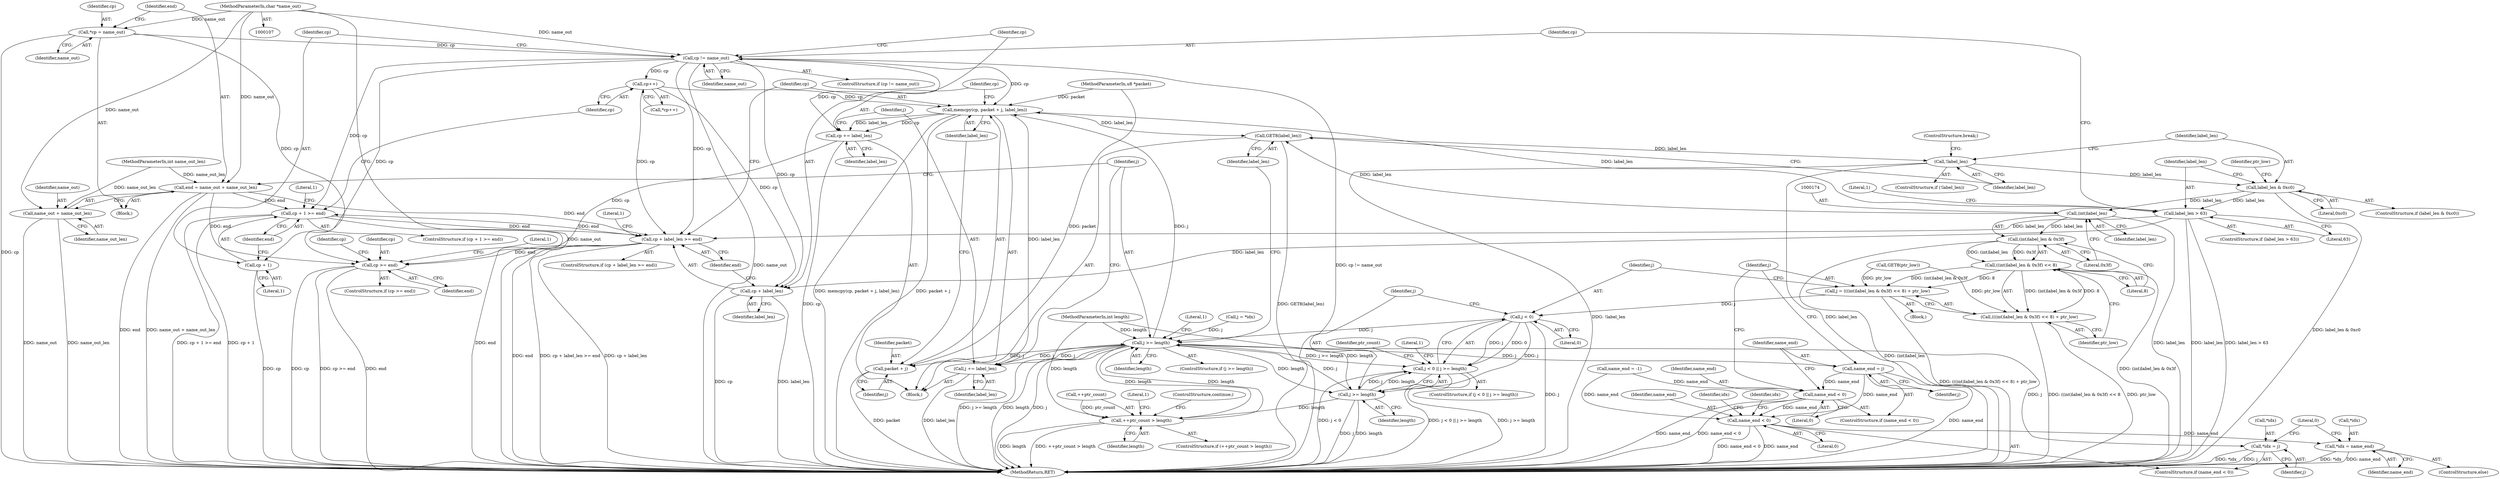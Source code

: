 digraph "1_libevent_96f64a022014a208105ead6c8a7066018449d86d@pointer" {
"1000111" [label="(MethodParameterIn,char *name_out)"];
"1000129" [label="(Call,*cp = name_out)"];
"1000207" [label="(Call,cp != name_out)"];
"1000212" [label="(Call,cp + 1 >= end)"];
"1000226" [label="(Call,cp + label_len >= end)"];
"1000247" [label="(Call,cp >= end)"];
"1000213" [label="(Call,cp + 1)"];
"1000222" [label="(Call,cp++)"];
"1000227" [label="(Call,cp + label_len)"];
"1000234" [label="(Call,memcpy(cp, packet + j, label_len))"];
"1000147" [label="(Call,GET8(label_len))"];
"1000150" [label="(Call,!label_len)"];
"1000154" [label="(Call,label_len & 0xc0)"];
"1000173" [label="(Call,(int)label_len)"];
"1000172" [label="(Call,(int)label_len & 0x3f)"];
"1000171" [label="(Call,((int)label_len & 0x3f) << 8)"];
"1000168" [label="(Call,j = (((int)label_len & 0x3f) << 8) + ptr_low)"];
"1000181" [label="(Call,j < 0)"];
"1000141" [label="(Call,j >= length)"];
"1000165" [label="(Call,name_end = j)"];
"1000162" [label="(Call,name_end < 0)"];
"1000258" [label="(Call,name_end < 0)"];
"1000266" [label="(Call,*idx = name_end)"];
"1000180" [label="(Call,j < 0 || j >= length)"];
"1000184" [label="(Call,j >= length)"];
"1000191" [label="(Call,++ptr_count > length)"];
"1000236" [label="(Call,packet + j)"];
"1000243" [label="(Call,j += label_len)"];
"1000261" [label="(Call,*idx = j)"];
"1000170" [label="(Call,(((int)label_len & 0x3f) << 8) + ptr_low)"];
"1000200" [label="(Call,label_len > 63)"];
"1000240" [label="(Call,cp += label_len)"];
"1000132" [label="(Call,end = name_out + name_out_len)"];
"1000134" [label="(Call,name_out + name_out_len)"];
"1000120" [label="(Call,j = *idx)"];
"1000227" [label="(Call,cp + label_len)"];
"1000171" [label="(Call,((int)label_len & 0x3f) << 8)"];
"1000141" [label="(Call,j >= length)"];
"1000160" [label="(Identifier,ptr_low)"];
"1000162" [label="(Call,name_end < 0)"];
"1000193" [label="(Identifier,ptr_count)"];
"1000202" [label="(Literal,63)"];
"1000129" [label="(Call,*cp = name_out)"];
"1000156" [label="(Literal,0xc0)"];
"1000184" [label="(Call,j >= length)"];
"1000165" [label="(Call,name_end = j)"];
"1000233" [label="(Literal,1)"];
"1000152" [label="(ControlStructure,break;)"];
"1000269" [label="(Identifier,name_end)"];
"1000243" [label="(Call,j += label_len)"];
"1000212" [label="(Call,cp + 1 >= end)"];
"1000157" [label="(Block,)"];
"1000223" [label="(Identifier,cp)"];
"1000194" [label="(Identifier,length)"];
"1000159" [label="(Call,GET8(ptr_low))"];
"1000242" [label="(Identifier,label_len)"];
"1000262" [label="(Call,*idx)"];
"1000255" [label="(Identifier,cp)"];
"1000186" [label="(Identifier,length)"];
"1000260" [label="(Literal,0)"];
"1000221" [label="(Call,*cp++)"];
"1000200" [label="(Call,label_len > 63)"];
"1000267" [label="(Call,*idx)"];
"1000183" [label="(Literal,0)"];
"1000138" [label="(Block,)"];
"1000225" [label="(ControlStructure,if (cp + label_len >= end))"];
"1000140" [label="(ControlStructure,if (j >= length))"];
"1000154" [label="(Call,label_len & 0xc0)"];
"1000172" [label="(Call,(int)label_len & 0x3f)"];
"1000215" [label="(Literal,1)"];
"1000244" [label="(Identifier,j)"];
"1000181" [label="(Call,j < 0)"];
"1000168" [label="(Call,j = (((int)label_len & 0x3f) << 8) + ptr_low)"];
"1000248" [label="(Identifier,cp)"];
"1000234" [label="(Call,memcpy(cp, packet + j, label_len))"];
"1000261" [label="(Call,*idx = j)"];
"1000214" [label="(Identifier,cp)"];
"1000176" [label="(Literal,0x3f)"];
"1000258" [label="(Call,name_end < 0)"];
"1000147" [label="(Call,GET8(label_len))"];
"1000146" [label="(Literal,1)"];
"1000268" [label="(Identifier,idx)"];
"1000198" [label="(ControlStructure,continue;)"];
"1000213" [label="(Call,cp + 1)"];
"1000241" [label="(Identifier,cp)"];
"1000175" [label="(Identifier,label_len)"];
"1000178" [label="(Identifier,ptr_low)"];
"1000266" [label="(Call,*idx = name_end)"];
"1000228" [label="(Identifier,cp)"];
"1000170" [label="(Call,(((int)label_len & 0x3f) << 8) + ptr_low)"];
"1000161" [label="(ControlStructure,if (name_end < 0))"];
"1000143" [label="(Identifier,length)"];
"1000115" [label="(Call,name_end = -1)"];
"1000166" [label="(Identifier,name_end)"];
"1000173" [label="(Call,(int)label_len)"];
"1000222" [label="(Call,cp++)"];
"1000113" [label="(Block,)"];
"1000134" [label="(Call,name_out + name_out_len)"];
"1000259" [label="(Identifier,name_end)"];
"1000169" [label="(Identifier,j)"];
"1000240" [label="(Call,cp += label_len)"];
"1000236" [label="(Call,packet + j)"];
"1000235" [label="(Identifier,cp)"];
"1000150" [label="(Call,!label_len)"];
"1000109" [label="(MethodParameterIn,int length)"];
"1000252" [label="(Literal,1)"];
"1000265" [label="(ControlStructure,else)"];
"1000151" [label="(Identifier,label_len)"];
"1000153" [label="(ControlStructure,if (label_len & 0xc0))"];
"1000219" [label="(Literal,1)"];
"1000164" [label="(Literal,0)"];
"1000229" [label="(Identifier,label_len)"];
"1000177" [label="(Literal,8)"];
"1000192" [label="(Call,++ptr_count)"];
"1000112" [label="(MethodParameterIn,int name_out_len)"];
"1000182" [label="(Identifier,j)"];
"1000257" [label="(ControlStructure,if (name_end < 0))"];
"1000245" [label="(Identifier,label_len)"];
"1000131" [label="(Identifier,name_out)"];
"1000249" [label="(Identifier,end)"];
"1000132" [label="(Call,end = name_out + name_out_len)"];
"1000148" [label="(Identifier,label_len)"];
"1000179" [label="(ControlStructure,if (j < 0 || j >= length))"];
"1000271" [label="(Literal,0)"];
"1000111" [label="(MethodParameterIn,char *name_out)"];
"1000226" [label="(Call,cp + label_len >= end)"];
"1000209" [label="(Identifier,name_out)"];
"1000237" [label="(Identifier,packet)"];
"1000246" [label="(ControlStructure,if (cp >= end))"];
"1000206" [label="(ControlStructure,if (cp != name_out))"];
"1000142" [label="(Identifier,j)"];
"1000205" [label="(Literal,1)"];
"1000135" [label="(Identifier,name_out)"];
"1000207" [label="(Call,cp != name_out)"];
"1000185" [label="(Identifier,j)"];
"1000130" [label="(Identifier,cp)"];
"1000238" [label="(Identifier,j)"];
"1000149" [label="(ControlStructure,if (!label_len))"];
"1000211" [label="(ControlStructure,if (cp + 1 >= end))"];
"1000201" [label="(Identifier,label_len)"];
"1000167" [label="(Identifier,j)"];
"1000208" [label="(Identifier,cp)"];
"1000197" [label="(Literal,1)"];
"1000180" [label="(Call,j < 0 || j >= length)"];
"1000189" [label="(Literal,1)"];
"1000276" [label="(MethodReturn,RET)"];
"1000216" [label="(Identifier,end)"];
"1000163" [label="(Identifier,name_end)"];
"1000264" [label="(Identifier,j)"];
"1000190" [label="(ControlStructure,if (++ptr_count > length))"];
"1000136" [label="(Identifier,name_out_len)"];
"1000191" [label="(Call,++ptr_count > length)"];
"1000247" [label="(Call,cp >= end)"];
"1000155" [label="(Identifier,label_len)"];
"1000133" [label="(Identifier,end)"];
"1000263" [label="(Identifier,idx)"];
"1000199" [label="(ControlStructure,if (label_len > 63))"];
"1000230" [label="(Identifier,end)"];
"1000108" [label="(MethodParameterIn,u8 *packet)"];
"1000239" [label="(Identifier,label_len)"];
"1000111" -> "1000107"  [label="AST: "];
"1000111" -> "1000276"  [label="DDG: name_out"];
"1000111" -> "1000129"  [label="DDG: name_out"];
"1000111" -> "1000132"  [label="DDG: name_out"];
"1000111" -> "1000134"  [label="DDG: name_out"];
"1000111" -> "1000207"  [label="DDG: name_out"];
"1000129" -> "1000113"  [label="AST: "];
"1000129" -> "1000131"  [label="CFG: "];
"1000130" -> "1000129"  [label="AST: "];
"1000131" -> "1000129"  [label="AST: "];
"1000133" -> "1000129"  [label="CFG: "];
"1000129" -> "1000276"  [label="DDG: cp"];
"1000129" -> "1000207"  [label="DDG: cp"];
"1000129" -> "1000247"  [label="DDG: cp"];
"1000207" -> "1000206"  [label="AST: "];
"1000207" -> "1000209"  [label="CFG: "];
"1000208" -> "1000207"  [label="AST: "];
"1000209" -> "1000207"  [label="AST: "];
"1000214" -> "1000207"  [label="CFG: "];
"1000228" -> "1000207"  [label="CFG: "];
"1000207" -> "1000276"  [label="DDG: name_out"];
"1000207" -> "1000276"  [label="DDG: cp != name_out"];
"1000240" -> "1000207"  [label="DDG: cp"];
"1000207" -> "1000212"  [label="DDG: cp"];
"1000207" -> "1000213"  [label="DDG: cp"];
"1000207" -> "1000222"  [label="DDG: cp"];
"1000207" -> "1000226"  [label="DDG: cp"];
"1000207" -> "1000227"  [label="DDG: cp"];
"1000207" -> "1000234"  [label="DDG: cp"];
"1000212" -> "1000211"  [label="AST: "];
"1000212" -> "1000216"  [label="CFG: "];
"1000213" -> "1000212"  [label="AST: "];
"1000216" -> "1000212"  [label="AST: "];
"1000219" -> "1000212"  [label="CFG: "];
"1000223" -> "1000212"  [label="CFG: "];
"1000212" -> "1000276"  [label="DDG: end"];
"1000212" -> "1000276"  [label="DDG: cp + 1 >= end"];
"1000212" -> "1000276"  [label="DDG: cp + 1"];
"1000132" -> "1000212"  [label="DDG: end"];
"1000226" -> "1000212"  [label="DDG: end"];
"1000212" -> "1000226"  [label="DDG: end"];
"1000226" -> "1000225"  [label="AST: "];
"1000226" -> "1000230"  [label="CFG: "];
"1000227" -> "1000226"  [label="AST: "];
"1000230" -> "1000226"  [label="AST: "];
"1000233" -> "1000226"  [label="CFG: "];
"1000235" -> "1000226"  [label="CFG: "];
"1000226" -> "1000276"  [label="DDG: cp + label_len >= end"];
"1000226" -> "1000276"  [label="DDG: cp + label_len"];
"1000226" -> "1000276"  [label="DDG: end"];
"1000222" -> "1000226"  [label="DDG: cp"];
"1000200" -> "1000226"  [label="DDG: label_len"];
"1000132" -> "1000226"  [label="DDG: end"];
"1000226" -> "1000247"  [label="DDG: end"];
"1000247" -> "1000246"  [label="AST: "];
"1000247" -> "1000249"  [label="CFG: "];
"1000248" -> "1000247"  [label="AST: "];
"1000249" -> "1000247"  [label="AST: "];
"1000252" -> "1000247"  [label="CFG: "];
"1000255" -> "1000247"  [label="CFG: "];
"1000247" -> "1000276"  [label="DDG: cp"];
"1000247" -> "1000276"  [label="DDG: cp >= end"];
"1000247" -> "1000276"  [label="DDG: end"];
"1000240" -> "1000247"  [label="DDG: cp"];
"1000132" -> "1000247"  [label="DDG: end"];
"1000213" -> "1000215"  [label="CFG: "];
"1000214" -> "1000213"  [label="AST: "];
"1000215" -> "1000213"  [label="AST: "];
"1000216" -> "1000213"  [label="CFG: "];
"1000213" -> "1000276"  [label="DDG: cp"];
"1000222" -> "1000221"  [label="AST: "];
"1000222" -> "1000223"  [label="CFG: "];
"1000223" -> "1000222"  [label="AST: "];
"1000221" -> "1000222"  [label="CFG: "];
"1000222" -> "1000227"  [label="DDG: cp"];
"1000222" -> "1000234"  [label="DDG: cp"];
"1000227" -> "1000229"  [label="CFG: "];
"1000228" -> "1000227"  [label="AST: "];
"1000229" -> "1000227"  [label="AST: "];
"1000230" -> "1000227"  [label="CFG: "];
"1000227" -> "1000276"  [label="DDG: cp"];
"1000227" -> "1000276"  [label="DDG: label_len"];
"1000200" -> "1000227"  [label="DDG: label_len"];
"1000234" -> "1000138"  [label="AST: "];
"1000234" -> "1000239"  [label="CFG: "];
"1000235" -> "1000234"  [label="AST: "];
"1000236" -> "1000234"  [label="AST: "];
"1000239" -> "1000234"  [label="AST: "];
"1000241" -> "1000234"  [label="CFG: "];
"1000234" -> "1000276"  [label="DDG: packet + j"];
"1000234" -> "1000276"  [label="DDG: memcpy(cp, packet + j, label_len)"];
"1000234" -> "1000147"  [label="DDG: label_len"];
"1000108" -> "1000234"  [label="DDG: packet"];
"1000141" -> "1000234"  [label="DDG: j"];
"1000200" -> "1000234"  [label="DDG: label_len"];
"1000234" -> "1000240"  [label="DDG: label_len"];
"1000234" -> "1000240"  [label="DDG: cp"];
"1000234" -> "1000243"  [label="DDG: label_len"];
"1000147" -> "1000138"  [label="AST: "];
"1000147" -> "1000148"  [label="CFG: "];
"1000148" -> "1000147"  [label="AST: "];
"1000151" -> "1000147"  [label="CFG: "];
"1000147" -> "1000276"  [label="DDG: GET8(label_len)"];
"1000173" -> "1000147"  [label="DDG: label_len"];
"1000147" -> "1000150"  [label="DDG: label_len"];
"1000150" -> "1000149"  [label="AST: "];
"1000150" -> "1000151"  [label="CFG: "];
"1000151" -> "1000150"  [label="AST: "];
"1000152" -> "1000150"  [label="CFG: "];
"1000155" -> "1000150"  [label="CFG: "];
"1000150" -> "1000276"  [label="DDG: label_len"];
"1000150" -> "1000276"  [label="DDG: !label_len"];
"1000150" -> "1000154"  [label="DDG: label_len"];
"1000154" -> "1000153"  [label="AST: "];
"1000154" -> "1000156"  [label="CFG: "];
"1000155" -> "1000154"  [label="AST: "];
"1000156" -> "1000154"  [label="AST: "];
"1000160" -> "1000154"  [label="CFG: "];
"1000201" -> "1000154"  [label="CFG: "];
"1000154" -> "1000276"  [label="DDG: label_len & 0xc0"];
"1000154" -> "1000173"  [label="DDG: label_len"];
"1000154" -> "1000200"  [label="DDG: label_len"];
"1000173" -> "1000172"  [label="AST: "];
"1000173" -> "1000175"  [label="CFG: "];
"1000174" -> "1000173"  [label="AST: "];
"1000175" -> "1000173"  [label="AST: "];
"1000176" -> "1000173"  [label="CFG: "];
"1000173" -> "1000276"  [label="DDG: label_len"];
"1000173" -> "1000172"  [label="DDG: label_len"];
"1000172" -> "1000171"  [label="AST: "];
"1000172" -> "1000176"  [label="CFG: "];
"1000176" -> "1000172"  [label="AST: "];
"1000177" -> "1000172"  [label="CFG: "];
"1000172" -> "1000276"  [label="DDG: (int)label_len"];
"1000172" -> "1000171"  [label="DDG: (int)label_len"];
"1000172" -> "1000171"  [label="DDG: 0x3f"];
"1000171" -> "1000170"  [label="AST: "];
"1000171" -> "1000177"  [label="CFG: "];
"1000177" -> "1000171"  [label="AST: "];
"1000178" -> "1000171"  [label="CFG: "];
"1000171" -> "1000276"  [label="DDG: (int)label_len & 0x3f"];
"1000171" -> "1000168"  [label="DDG: (int)label_len & 0x3f"];
"1000171" -> "1000168"  [label="DDG: 8"];
"1000171" -> "1000170"  [label="DDG: (int)label_len & 0x3f"];
"1000171" -> "1000170"  [label="DDG: 8"];
"1000168" -> "1000157"  [label="AST: "];
"1000168" -> "1000170"  [label="CFG: "];
"1000169" -> "1000168"  [label="AST: "];
"1000170" -> "1000168"  [label="AST: "];
"1000182" -> "1000168"  [label="CFG: "];
"1000168" -> "1000276"  [label="DDG: (((int)label_len & 0x3f) << 8) + ptr_low"];
"1000159" -> "1000168"  [label="DDG: ptr_low"];
"1000168" -> "1000181"  [label="DDG: j"];
"1000181" -> "1000180"  [label="AST: "];
"1000181" -> "1000183"  [label="CFG: "];
"1000182" -> "1000181"  [label="AST: "];
"1000183" -> "1000181"  [label="AST: "];
"1000185" -> "1000181"  [label="CFG: "];
"1000180" -> "1000181"  [label="CFG: "];
"1000181" -> "1000276"  [label="DDG: j"];
"1000181" -> "1000141"  [label="DDG: j"];
"1000181" -> "1000180"  [label="DDG: j"];
"1000181" -> "1000180"  [label="DDG: 0"];
"1000181" -> "1000184"  [label="DDG: j"];
"1000141" -> "1000140"  [label="AST: "];
"1000141" -> "1000143"  [label="CFG: "];
"1000142" -> "1000141"  [label="AST: "];
"1000143" -> "1000141"  [label="AST: "];
"1000146" -> "1000141"  [label="CFG: "];
"1000148" -> "1000141"  [label="CFG: "];
"1000141" -> "1000276"  [label="DDG: j"];
"1000141" -> "1000276"  [label="DDG: j >= length"];
"1000141" -> "1000276"  [label="DDG: length"];
"1000184" -> "1000141"  [label="DDG: j"];
"1000120" -> "1000141"  [label="DDG: j"];
"1000243" -> "1000141"  [label="DDG: j"];
"1000191" -> "1000141"  [label="DDG: length"];
"1000109" -> "1000141"  [label="DDG: length"];
"1000141" -> "1000165"  [label="DDG: j"];
"1000141" -> "1000180"  [label="DDG: j >= length"];
"1000141" -> "1000184"  [label="DDG: length"];
"1000141" -> "1000191"  [label="DDG: length"];
"1000141" -> "1000236"  [label="DDG: j"];
"1000141" -> "1000243"  [label="DDG: j"];
"1000141" -> "1000261"  [label="DDG: j"];
"1000165" -> "1000161"  [label="AST: "];
"1000165" -> "1000167"  [label="CFG: "];
"1000166" -> "1000165"  [label="AST: "];
"1000167" -> "1000165"  [label="AST: "];
"1000169" -> "1000165"  [label="CFG: "];
"1000165" -> "1000276"  [label="DDG: name_end"];
"1000165" -> "1000162"  [label="DDG: name_end"];
"1000165" -> "1000258"  [label="DDG: name_end"];
"1000162" -> "1000161"  [label="AST: "];
"1000162" -> "1000164"  [label="CFG: "];
"1000163" -> "1000162"  [label="AST: "];
"1000164" -> "1000162"  [label="AST: "];
"1000166" -> "1000162"  [label="CFG: "];
"1000169" -> "1000162"  [label="CFG: "];
"1000162" -> "1000276"  [label="DDG: name_end"];
"1000162" -> "1000276"  [label="DDG: name_end < 0"];
"1000115" -> "1000162"  [label="DDG: name_end"];
"1000162" -> "1000258"  [label="DDG: name_end"];
"1000258" -> "1000257"  [label="AST: "];
"1000258" -> "1000260"  [label="CFG: "];
"1000259" -> "1000258"  [label="AST: "];
"1000260" -> "1000258"  [label="AST: "];
"1000263" -> "1000258"  [label="CFG: "];
"1000268" -> "1000258"  [label="CFG: "];
"1000258" -> "1000276"  [label="DDG: name_end"];
"1000258" -> "1000276"  [label="DDG: name_end < 0"];
"1000115" -> "1000258"  [label="DDG: name_end"];
"1000258" -> "1000266"  [label="DDG: name_end"];
"1000266" -> "1000265"  [label="AST: "];
"1000266" -> "1000269"  [label="CFG: "];
"1000267" -> "1000266"  [label="AST: "];
"1000269" -> "1000266"  [label="AST: "];
"1000271" -> "1000266"  [label="CFG: "];
"1000266" -> "1000276"  [label="DDG: name_end"];
"1000266" -> "1000276"  [label="DDG: *idx"];
"1000180" -> "1000179"  [label="AST: "];
"1000180" -> "1000184"  [label="CFG: "];
"1000184" -> "1000180"  [label="AST: "];
"1000189" -> "1000180"  [label="CFG: "];
"1000193" -> "1000180"  [label="CFG: "];
"1000180" -> "1000276"  [label="DDG: j < 0"];
"1000180" -> "1000276"  [label="DDG: j >= length"];
"1000180" -> "1000276"  [label="DDG: j < 0 || j >= length"];
"1000184" -> "1000180"  [label="DDG: j"];
"1000184" -> "1000180"  [label="DDG: length"];
"1000184" -> "1000186"  [label="CFG: "];
"1000185" -> "1000184"  [label="AST: "];
"1000186" -> "1000184"  [label="AST: "];
"1000184" -> "1000276"  [label="DDG: j"];
"1000184" -> "1000276"  [label="DDG: length"];
"1000109" -> "1000184"  [label="DDG: length"];
"1000184" -> "1000191"  [label="DDG: length"];
"1000191" -> "1000190"  [label="AST: "];
"1000191" -> "1000194"  [label="CFG: "];
"1000192" -> "1000191"  [label="AST: "];
"1000194" -> "1000191"  [label="AST: "];
"1000197" -> "1000191"  [label="CFG: "];
"1000198" -> "1000191"  [label="CFG: "];
"1000191" -> "1000276"  [label="DDG: length"];
"1000191" -> "1000276"  [label="DDG: ++ptr_count > length"];
"1000192" -> "1000191"  [label="DDG: ptr_count"];
"1000109" -> "1000191"  [label="DDG: length"];
"1000236" -> "1000238"  [label="CFG: "];
"1000237" -> "1000236"  [label="AST: "];
"1000238" -> "1000236"  [label="AST: "];
"1000239" -> "1000236"  [label="CFG: "];
"1000236" -> "1000276"  [label="DDG: packet"];
"1000108" -> "1000236"  [label="DDG: packet"];
"1000243" -> "1000138"  [label="AST: "];
"1000243" -> "1000245"  [label="CFG: "];
"1000244" -> "1000243"  [label="AST: "];
"1000245" -> "1000243"  [label="AST: "];
"1000142" -> "1000243"  [label="CFG: "];
"1000243" -> "1000276"  [label="DDG: label_len"];
"1000261" -> "1000257"  [label="AST: "];
"1000261" -> "1000264"  [label="CFG: "];
"1000262" -> "1000261"  [label="AST: "];
"1000264" -> "1000261"  [label="AST: "];
"1000271" -> "1000261"  [label="CFG: "];
"1000261" -> "1000276"  [label="DDG: j"];
"1000261" -> "1000276"  [label="DDG: *idx"];
"1000170" -> "1000178"  [label="CFG: "];
"1000178" -> "1000170"  [label="AST: "];
"1000170" -> "1000276"  [label="DDG: ptr_low"];
"1000170" -> "1000276"  [label="DDG: ((int)label_len & 0x3f) << 8"];
"1000159" -> "1000170"  [label="DDG: ptr_low"];
"1000200" -> "1000199"  [label="AST: "];
"1000200" -> "1000202"  [label="CFG: "];
"1000201" -> "1000200"  [label="AST: "];
"1000202" -> "1000200"  [label="AST: "];
"1000205" -> "1000200"  [label="CFG: "];
"1000208" -> "1000200"  [label="CFG: "];
"1000200" -> "1000276"  [label="DDG: label_len"];
"1000200" -> "1000276"  [label="DDG: label_len > 63"];
"1000240" -> "1000138"  [label="AST: "];
"1000240" -> "1000242"  [label="CFG: "];
"1000241" -> "1000240"  [label="AST: "];
"1000242" -> "1000240"  [label="AST: "];
"1000244" -> "1000240"  [label="CFG: "];
"1000240" -> "1000276"  [label="DDG: cp"];
"1000132" -> "1000113"  [label="AST: "];
"1000132" -> "1000134"  [label="CFG: "];
"1000133" -> "1000132"  [label="AST: "];
"1000134" -> "1000132"  [label="AST: "];
"1000142" -> "1000132"  [label="CFG: "];
"1000132" -> "1000276"  [label="DDG: name_out + name_out_len"];
"1000132" -> "1000276"  [label="DDG: end"];
"1000112" -> "1000132"  [label="DDG: name_out_len"];
"1000134" -> "1000136"  [label="CFG: "];
"1000135" -> "1000134"  [label="AST: "];
"1000136" -> "1000134"  [label="AST: "];
"1000134" -> "1000276"  [label="DDG: name_out"];
"1000134" -> "1000276"  [label="DDG: name_out_len"];
"1000112" -> "1000134"  [label="DDG: name_out_len"];
}
